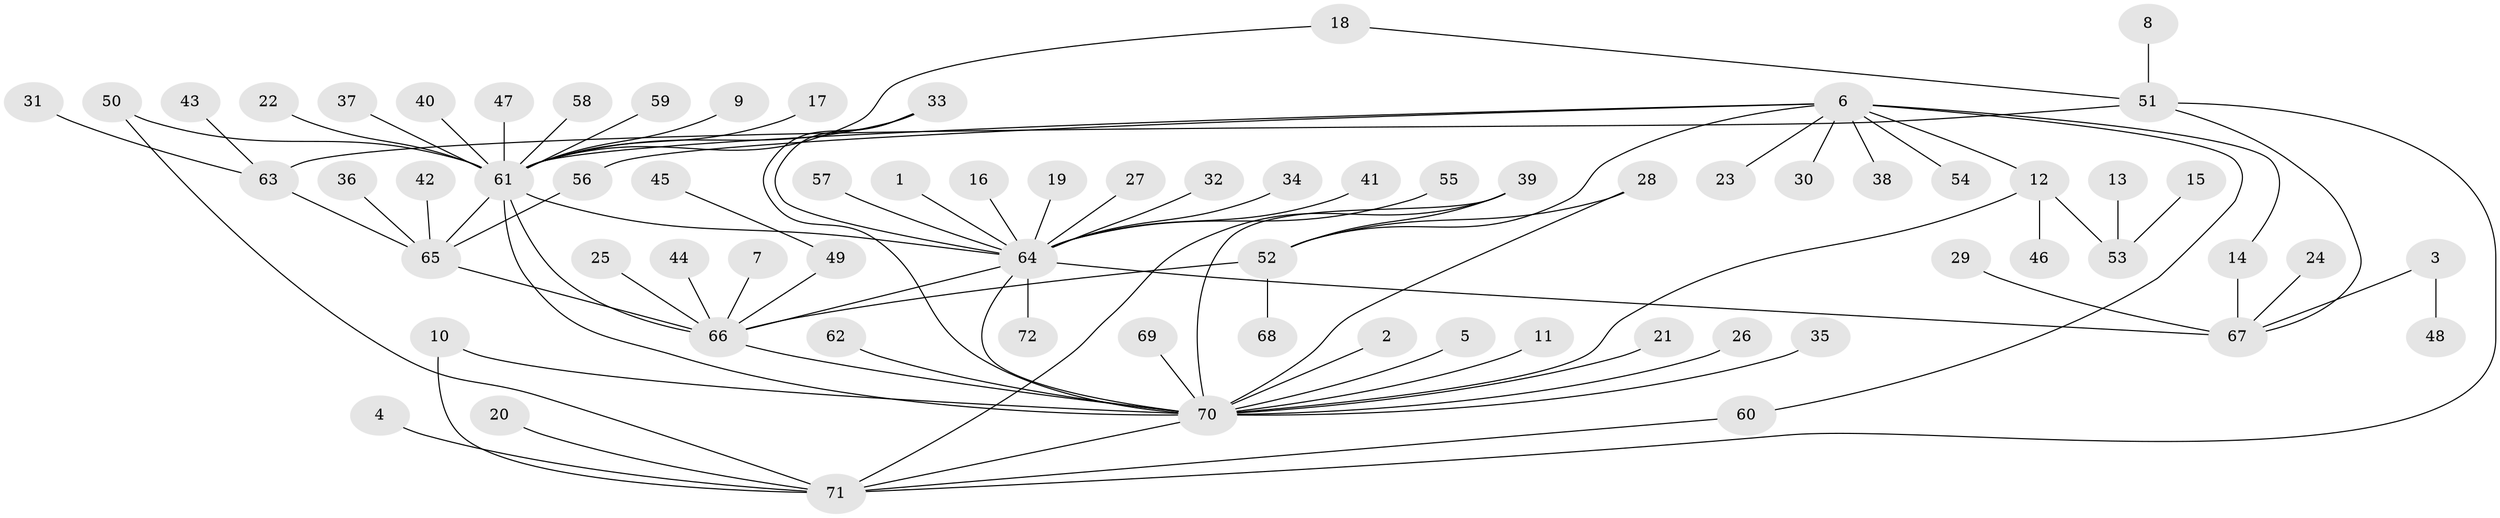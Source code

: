 // original degree distribution, {11: 0.013986013986013986, 3: 0.07692307692307693, 16: 0.006993006993006993, 17: 0.006993006993006993, 19: 0.006993006993006993, 9: 0.02097902097902098, 1: 0.5384615384615384, 5: 0.02097902097902098, 2: 0.24475524475524477, 4: 0.06293706293706294}
// Generated by graph-tools (version 1.1) at 2025/26/03/09/25 03:26:04]
// undirected, 72 vertices, 90 edges
graph export_dot {
graph [start="1"]
  node [color=gray90,style=filled];
  1;
  2;
  3;
  4;
  5;
  6;
  7;
  8;
  9;
  10;
  11;
  12;
  13;
  14;
  15;
  16;
  17;
  18;
  19;
  20;
  21;
  22;
  23;
  24;
  25;
  26;
  27;
  28;
  29;
  30;
  31;
  32;
  33;
  34;
  35;
  36;
  37;
  38;
  39;
  40;
  41;
  42;
  43;
  44;
  45;
  46;
  47;
  48;
  49;
  50;
  51;
  52;
  53;
  54;
  55;
  56;
  57;
  58;
  59;
  60;
  61;
  62;
  63;
  64;
  65;
  66;
  67;
  68;
  69;
  70;
  71;
  72;
  1 -- 64 [weight=1.0];
  2 -- 70 [weight=1.0];
  3 -- 48 [weight=1.0];
  3 -- 67 [weight=1.0];
  4 -- 71 [weight=1.0];
  5 -- 70 [weight=1.0];
  6 -- 12 [weight=1.0];
  6 -- 14 [weight=1.0];
  6 -- 23 [weight=1.0];
  6 -- 30 [weight=1.0];
  6 -- 38 [weight=1.0];
  6 -- 52 [weight=1.0];
  6 -- 54 [weight=1.0];
  6 -- 56 [weight=1.0];
  6 -- 60 [weight=1.0];
  6 -- 61 [weight=1.0];
  7 -- 66 [weight=1.0];
  8 -- 51 [weight=1.0];
  9 -- 61 [weight=1.0];
  10 -- 70 [weight=1.0];
  10 -- 71 [weight=1.0];
  11 -- 70 [weight=1.0];
  12 -- 46 [weight=1.0];
  12 -- 53 [weight=1.0];
  12 -- 70 [weight=1.0];
  13 -- 53 [weight=1.0];
  14 -- 67 [weight=1.0];
  15 -- 53 [weight=1.0];
  16 -- 64 [weight=1.0];
  17 -- 61 [weight=1.0];
  18 -- 51 [weight=1.0];
  18 -- 61 [weight=1.0];
  19 -- 64 [weight=1.0];
  20 -- 71 [weight=1.0];
  21 -- 70 [weight=1.0];
  22 -- 61 [weight=1.0];
  24 -- 67 [weight=1.0];
  25 -- 66 [weight=1.0];
  26 -- 70 [weight=1.0];
  27 -- 64 [weight=1.0];
  28 -- 52 [weight=1.0];
  28 -- 70 [weight=1.0];
  29 -- 67 [weight=1.0];
  31 -- 63 [weight=1.0];
  32 -- 64 [weight=1.0];
  33 -- 61 [weight=1.0];
  33 -- 64 [weight=1.0];
  33 -- 70 [weight=1.0];
  34 -- 64 [weight=1.0];
  35 -- 70 [weight=1.0];
  36 -- 65 [weight=1.0];
  37 -- 61 [weight=1.0];
  39 -- 52 [weight=1.0];
  39 -- 70 [weight=1.0];
  39 -- 71 [weight=1.0];
  40 -- 61 [weight=1.0];
  41 -- 64 [weight=1.0];
  42 -- 65 [weight=1.0];
  43 -- 63 [weight=1.0];
  44 -- 66 [weight=1.0];
  45 -- 49 [weight=1.0];
  47 -- 61 [weight=1.0];
  49 -- 66 [weight=1.0];
  50 -- 61 [weight=1.0];
  50 -- 71 [weight=1.0];
  51 -- 63 [weight=1.0];
  51 -- 67 [weight=1.0];
  51 -- 71 [weight=1.0];
  52 -- 66 [weight=1.0];
  52 -- 68 [weight=1.0];
  55 -- 64 [weight=1.0];
  56 -- 65 [weight=1.0];
  57 -- 64 [weight=2.0];
  58 -- 61 [weight=1.0];
  59 -- 61 [weight=1.0];
  60 -- 71 [weight=1.0];
  61 -- 64 [weight=1.0];
  61 -- 65 [weight=1.0];
  61 -- 66 [weight=2.0];
  61 -- 70 [weight=1.0];
  62 -- 70 [weight=1.0];
  63 -- 65 [weight=1.0];
  64 -- 66 [weight=1.0];
  64 -- 67 [weight=2.0];
  64 -- 70 [weight=1.0];
  64 -- 72 [weight=1.0];
  65 -- 66 [weight=1.0];
  66 -- 70 [weight=1.0];
  69 -- 70 [weight=1.0];
  70 -- 71 [weight=1.0];
}
